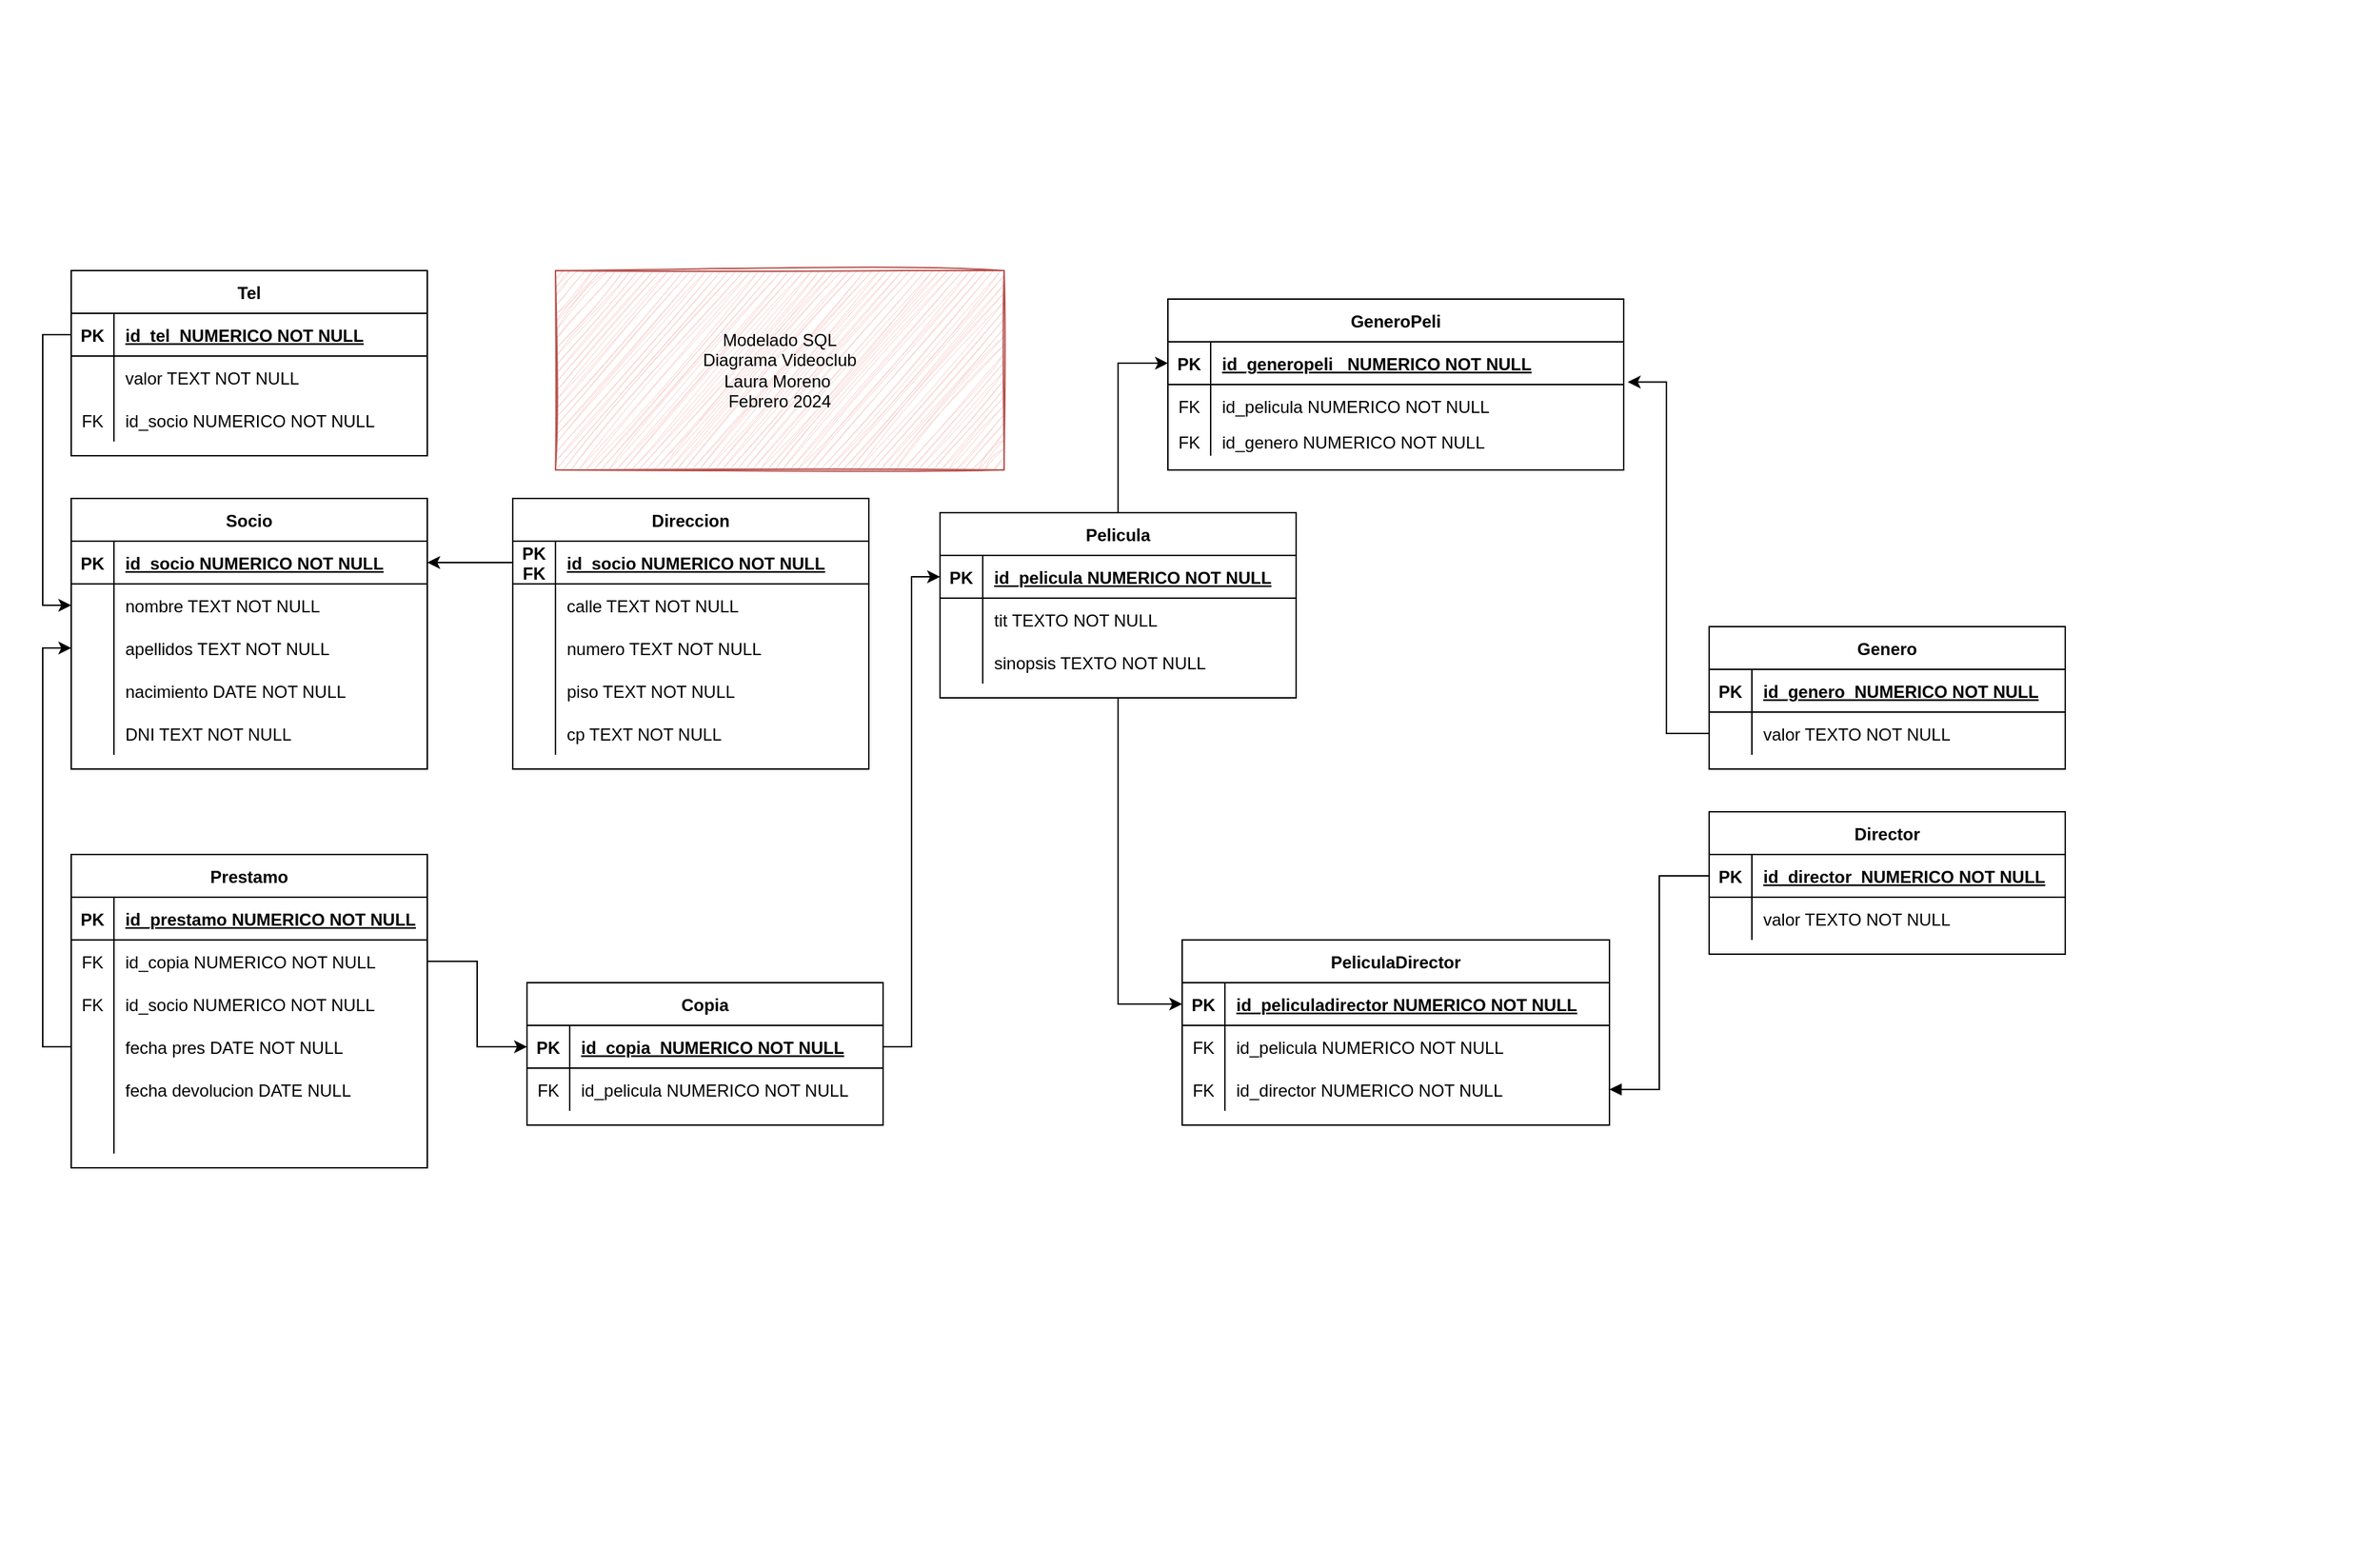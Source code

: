 <mxfile version="23.1.6" type="google">
  <diagram id="R2lEEEUBdFMjLlhIrx00" name="Page-1">
    <mxGraphModel grid="1" page="1" gridSize="10" guides="1" tooltips="1" connect="1" arrows="1" fold="1" pageScale="1" pageWidth="850" pageHeight="1100" math="0" shadow="0" extFonts="Permanent Marker^https://fonts.googleapis.com/css?family=Permanent+Marker">
      <root>
        <mxCell id="0" />
        <mxCell id="1" parent="0" />
        <mxCell id="2j0hCC9yOJHJnO_B5J4P-44" value="" style="group" connectable="0" vertex="1" parent="1">
          <mxGeometry x="-230" y="-610" width="1670" height="1100" as="geometry" />
        </mxCell>
        <mxCell id="C-vyLk0tnHw3VtMMgP7b-23" value="Socio" style="shape=table;startSize=30;container=1;collapsible=1;childLayout=tableLayout;fixedRows=1;rowLines=0;fontStyle=1;align=center;resizeLast=1;" vertex="1" parent="2j0hCC9yOJHJnO_B5J4P-44">
          <mxGeometry x="50" y="350" width="250" height="190" as="geometry" />
        </mxCell>
        <mxCell id="C-vyLk0tnHw3VtMMgP7b-24" value="" style="shape=partialRectangle;collapsible=0;dropTarget=0;pointerEvents=0;fillColor=none;points=[[0,0.5],[1,0.5]];portConstraint=eastwest;top=0;left=0;right=0;bottom=1;" vertex="1" parent="C-vyLk0tnHw3VtMMgP7b-23">
          <mxGeometry y="30" width="250" height="30" as="geometry" />
        </mxCell>
        <mxCell id="C-vyLk0tnHw3VtMMgP7b-25" value="PK" style="shape=partialRectangle;overflow=hidden;connectable=0;fillColor=none;top=0;left=0;bottom=0;right=0;fontStyle=1;" vertex="1" parent="C-vyLk0tnHw3VtMMgP7b-24">
          <mxGeometry width="30" height="30" as="geometry">
            <mxRectangle width="30" height="30" as="alternateBounds" />
          </mxGeometry>
        </mxCell>
        <mxCell id="C-vyLk0tnHw3VtMMgP7b-26" value="id_socio NUMERICO NOT NULL" style="shape=partialRectangle;overflow=hidden;connectable=0;fillColor=none;top=0;left=0;bottom=0;right=0;align=left;spacingLeft=6;fontStyle=5;" vertex="1" parent="C-vyLk0tnHw3VtMMgP7b-24">
          <mxGeometry x="30" width="220" height="30" as="geometry">
            <mxRectangle width="220" height="30" as="alternateBounds" />
          </mxGeometry>
        </mxCell>
        <mxCell id="C-vyLk0tnHw3VtMMgP7b-27" value="" style="shape=partialRectangle;collapsible=0;dropTarget=0;pointerEvents=0;fillColor=none;points=[[0,0.5],[1,0.5]];portConstraint=eastwest;top=0;left=0;right=0;bottom=0;" vertex="1" parent="C-vyLk0tnHw3VtMMgP7b-23">
          <mxGeometry y="60" width="250" height="30" as="geometry" />
        </mxCell>
        <mxCell id="C-vyLk0tnHw3VtMMgP7b-28" value="" style="shape=partialRectangle;overflow=hidden;connectable=0;fillColor=none;top=0;left=0;bottom=0;right=0;" vertex="1" parent="C-vyLk0tnHw3VtMMgP7b-27">
          <mxGeometry width="30" height="30" as="geometry">
            <mxRectangle width="30" height="30" as="alternateBounds" />
          </mxGeometry>
        </mxCell>
        <mxCell id="C-vyLk0tnHw3VtMMgP7b-29" value="nombre TEXT NOT NULL" style="shape=partialRectangle;overflow=hidden;connectable=0;fillColor=none;top=0;left=0;bottom=0;right=0;align=left;spacingLeft=6;" vertex="1" parent="C-vyLk0tnHw3VtMMgP7b-27">
          <mxGeometry x="30" width="220" height="30" as="geometry">
            <mxRectangle width="220" height="30" as="alternateBounds" />
          </mxGeometry>
        </mxCell>
        <mxCell id="dw63JW8FOsopsPQ0-Sa8-1" value="" style="shape=partialRectangle;collapsible=0;dropTarget=0;pointerEvents=0;fillColor=none;points=[[0,0.5],[1,0.5]];portConstraint=eastwest;top=0;left=0;right=0;bottom=0;" vertex="1" parent="C-vyLk0tnHw3VtMMgP7b-23">
          <mxGeometry y="90" width="250" height="30" as="geometry" />
        </mxCell>
        <mxCell id="dw63JW8FOsopsPQ0-Sa8-2" value="" style="shape=partialRectangle;overflow=hidden;connectable=0;fillColor=none;top=0;left=0;bottom=0;right=0;" vertex="1" parent="dw63JW8FOsopsPQ0-Sa8-1">
          <mxGeometry width="30" height="30" as="geometry">
            <mxRectangle width="30" height="30" as="alternateBounds" />
          </mxGeometry>
        </mxCell>
        <mxCell id="dw63JW8FOsopsPQ0-Sa8-3" value="apellidos TEXT NOT NULL" style="shape=partialRectangle;overflow=hidden;connectable=0;fillColor=none;top=0;left=0;bottom=0;right=0;align=left;spacingLeft=6;" vertex="1" parent="dw63JW8FOsopsPQ0-Sa8-1">
          <mxGeometry x="30" width="220" height="30" as="geometry">
            <mxRectangle width="220" height="30" as="alternateBounds" />
          </mxGeometry>
        </mxCell>
        <mxCell id="dw63JW8FOsopsPQ0-Sa8-4" value="" style="shape=partialRectangle;collapsible=0;dropTarget=0;pointerEvents=0;fillColor=none;points=[[0,0.5],[1,0.5]];portConstraint=eastwest;top=0;left=0;right=0;bottom=0;" vertex="1" parent="C-vyLk0tnHw3VtMMgP7b-23">
          <mxGeometry y="120" width="250" height="30" as="geometry" />
        </mxCell>
        <mxCell id="dw63JW8FOsopsPQ0-Sa8-5" value="" style="shape=partialRectangle;overflow=hidden;connectable=0;fillColor=none;top=0;left=0;bottom=0;right=0;" vertex="1" parent="dw63JW8FOsopsPQ0-Sa8-4">
          <mxGeometry width="30" height="30" as="geometry">
            <mxRectangle width="30" height="30" as="alternateBounds" />
          </mxGeometry>
        </mxCell>
        <mxCell id="dw63JW8FOsopsPQ0-Sa8-6" value="nacimiento DATE NOT NULL" style="shape=partialRectangle;overflow=hidden;connectable=0;fillColor=none;top=0;left=0;bottom=0;right=0;align=left;spacingLeft=6;" vertex="1" parent="dw63JW8FOsopsPQ0-Sa8-4">
          <mxGeometry x="30" width="220" height="30" as="geometry">
            <mxRectangle width="220" height="30" as="alternateBounds" />
          </mxGeometry>
        </mxCell>
        <mxCell id="1rXclg-e3LxjaRFIanP1-40" value="" style="shape=partialRectangle;collapsible=0;dropTarget=0;pointerEvents=0;fillColor=none;points=[[0,0.5],[1,0.5]];portConstraint=eastwest;top=0;left=0;right=0;bottom=0;" vertex="1" parent="C-vyLk0tnHw3VtMMgP7b-23">
          <mxGeometry y="150" width="250" height="30" as="geometry" />
        </mxCell>
        <mxCell id="1rXclg-e3LxjaRFIanP1-41" value="" style="shape=partialRectangle;overflow=hidden;connectable=0;fillColor=none;top=0;left=0;bottom=0;right=0;" vertex="1" parent="1rXclg-e3LxjaRFIanP1-40">
          <mxGeometry width="30" height="30" as="geometry">
            <mxRectangle width="30" height="30" as="alternateBounds" />
          </mxGeometry>
        </mxCell>
        <mxCell id="1rXclg-e3LxjaRFIanP1-42" value="DNI TEXT NOT NULL" style="shape=partialRectangle;overflow=hidden;connectable=0;fillColor=none;top=0;left=0;bottom=0;right=0;align=left;spacingLeft=6;" vertex="1" parent="1rXclg-e3LxjaRFIanP1-40">
          <mxGeometry x="30" width="220" height="30" as="geometry">
            <mxRectangle width="220" height="30" as="alternateBounds" />
          </mxGeometry>
        </mxCell>
        <mxCell id="dw63JW8FOsopsPQ0-Sa8-10" value="Direccion" style="shape=table;startSize=30;container=1;collapsible=1;childLayout=tableLayout;fixedRows=1;rowLines=0;fontStyle=1;align=center;resizeLast=1;" vertex="1" parent="2j0hCC9yOJHJnO_B5J4P-44">
          <mxGeometry x="360" y="350" width="250" height="190" as="geometry" />
        </mxCell>
        <mxCell id="dw63JW8FOsopsPQ0-Sa8-11" value="" style="shape=partialRectangle;collapsible=0;dropTarget=0;pointerEvents=0;fillColor=none;points=[[0,0.5],[1,0.5]];portConstraint=eastwest;top=0;left=0;right=0;bottom=1;" vertex="1" parent="dw63JW8FOsopsPQ0-Sa8-10">
          <mxGeometry y="30" width="250" height="30" as="geometry" />
        </mxCell>
        <mxCell id="dw63JW8FOsopsPQ0-Sa8-12" value="PK&#xa;FK" style="shape=partialRectangle;overflow=hidden;connectable=0;fillColor=none;top=0;left=0;bottom=0;right=0;fontStyle=1;" vertex="1" parent="dw63JW8FOsopsPQ0-Sa8-11">
          <mxGeometry width="30" height="30" as="geometry">
            <mxRectangle width="30" height="30" as="alternateBounds" />
          </mxGeometry>
        </mxCell>
        <mxCell id="dw63JW8FOsopsPQ0-Sa8-13" value="id_socio NUMERICO NOT NULL" style="shape=partialRectangle;overflow=hidden;connectable=0;fillColor=none;top=0;left=0;bottom=0;right=0;align=left;spacingLeft=6;fontStyle=5;" vertex="1" parent="dw63JW8FOsopsPQ0-Sa8-11">
          <mxGeometry x="30" width="220" height="30" as="geometry">
            <mxRectangle width="220" height="30" as="alternateBounds" />
          </mxGeometry>
        </mxCell>
        <mxCell id="dw63JW8FOsopsPQ0-Sa8-17" value="" style="shape=partialRectangle;collapsible=0;dropTarget=0;pointerEvents=0;fillColor=none;points=[[0,0.5],[1,0.5]];portConstraint=eastwest;top=0;left=0;right=0;bottom=0;" vertex="1" parent="dw63JW8FOsopsPQ0-Sa8-10">
          <mxGeometry y="60" width="250" height="30" as="geometry" />
        </mxCell>
        <mxCell id="dw63JW8FOsopsPQ0-Sa8-18" value="" style="shape=partialRectangle;overflow=hidden;connectable=0;fillColor=none;top=0;left=0;bottom=0;right=0;" vertex="1" parent="dw63JW8FOsopsPQ0-Sa8-17">
          <mxGeometry width="30" height="30" as="geometry">
            <mxRectangle width="30" height="30" as="alternateBounds" />
          </mxGeometry>
        </mxCell>
        <mxCell id="dw63JW8FOsopsPQ0-Sa8-19" value="calle TEXT NOT NULL" style="shape=partialRectangle;overflow=hidden;connectable=0;fillColor=none;top=0;left=0;bottom=0;right=0;align=left;spacingLeft=6;" vertex="1" parent="dw63JW8FOsopsPQ0-Sa8-17">
          <mxGeometry x="30" width="220" height="30" as="geometry">
            <mxRectangle width="220" height="30" as="alternateBounds" />
          </mxGeometry>
        </mxCell>
        <mxCell id="dw63JW8FOsopsPQ0-Sa8-20" value="" style="shape=partialRectangle;collapsible=0;dropTarget=0;pointerEvents=0;fillColor=none;points=[[0,0.5],[1,0.5]];portConstraint=eastwest;top=0;left=0;right=0;bottom=0;" vertex="1" parent="dw63JW8FOsopsPQ0-Sa8-10">
          <mxGeometry y="90" width="250" height="30" as="geometry" />
        </mxCell>
        <mxCell id="dw63JW8FOsopsPQ0-Sa8-21" value="" style="shape=partialRectangle;overflow=hidden;connectable=0;fillColor=none;top=0;left=0;bottom=0;right=0;" vertex="1" parent="dw63JW8FOsopsPQ0-Sa8-20">
          <mxGeometry width="30" height="30" as="geometry">
            <mxRectangle width="30" height="30" as="alternateBounds" />
          </mxGeometry>
        </mxCell>
        <mxCell id="dw63JW8FOsopsPQ0-Sa8-22" value="numero TEXT NOT NULL" style="shape=partialRectangle;overflow=hidden;connectable=0;fillColor=none;top=0;left=0;bottom=0;right=0;align=left;spacingLeft=6;" vertex="1" parent="dw63JW8FOsopsPQ0-Sa8-20">
          <mxGeometry x="30" width="220" height="30" as="geometry">
            <mxRectangle width="220" height="30" as="alternateBounds" />
          </mxGeometry>
        </mxCell>
        <mxCell id="dw63JW8FOsopsPQ0-Sa8-23" value="" style="shape=partialRectangle;collapsible=0;dropTarget=0;pointerEvents=0;fillColor=none;points=[[0,0.5],[1,0.5]];portConstraint=eastwest;top=0;left=0;right=0;bottom=0;" vertex="1" parent="dw63JW8FOsopsPQ0-Sa8-10">
          <mxGeometry y="120" width="250" height="30" as="geometry" />
        </mxCell>
        <mxCell id="dw63JW8FOsopsPQ0-Sa8-24" value="" style="shape=partialRectangle;overflow=hidden;connectable=0;fillColor=none;top=0;left=0;bottom=0;right=0;" vertex="1" parent="dw63JW8FOsopsPQ0-Sa8-23">
          <mxGeometry width="30" height="30" as="geometry">
            <mxRectangle width="30" height="30" as="alternateBounds" />
          </mxGeometry>
        </mxCell>
        <mxCell id="dw63JW8FOsopsPQ0-Sa8-25" value="piso TEXT NOT NULL" style="shape=partialRectangle;overflow=hidden;connectable=0;fillColor=none;top=0;left=0;bottom=0;right=0;align=left;spacingLeft=6;" vertex="1" parent="dw63JW8FOsopsPQ0-Sa8-23">
          <mxGeometry x="30" width="220" height="30" as="geometry">
            <mxRectangle width="220" height="30" as="alternateBounds" />
          </mxGeometry>
        </mxCell>
        <mxCell id="2j0hCC9yOJHJnO_B5J4P-30" value="" style="shape=partialRectangle;collapsible=0;dropTarget=0;pointerEvents=0;fillColor=none;points=[[0,0.5],[1,0.5]];portConstraint=eastwest;top=0;left=0;right=0;bottom=0;" vertex="1" parent="dw63JW8FOsopsPQ0-Sa8-10">
          <mxGeometry y="150" width="250" height="30" as="geometry" />
        </mxCell>
        <mxCell id="2j0hCC9yOJHJnO_B5J4P-31" value="" style="shape=partialRectangle;overflow=hidden;connectable=0;fillColor=none;top=0;left=0;bottom=0;right=0;" vertex="1" parent="2j0hCC9yOJHJnO_B5J4P-30">
          <mxGeometry width="30" height="30" as="geometry">
            <mxRectangle width="30" height="30" as="alternateBounds" />
          </mxGeometry>
        </mxCell>
        <mxCell id="2j0hCC9yOJHJnO_B5J4P-32" value="cp TEXT NOT NULL" style="shape=partialRectangle;overflow=hidden;connectable=0;fillColor=none;top=0;left=0;bottom=0;right=0;align=left;spacingLeft=6;" vertex="1" parent="2j0hCC9yOJHJnO_B5J4P-30">
          <mxGeometry x="30" width="220" height="30" as="geometry">
            <mxRectangle width="220" height="30" as="alternateBounds" />
          </mxGeometry>
        </mxCell>
        <mxCell id="LuL7gSSRISuyrzBgZAJQ-12" style="edgeStyle=orthogonalEdgeStyle;rounded=0;orthogonalLoop=1;jettySize=auto;html=1;exitX=0.5;exitY=0;exitDx=0;exitDy=0;entryX=0;entryY=0.5;entryDx=0;entryDy=0;" edge="1" parent="2j0hCC9yOJHJnO_B5J4P-44" source="dw63JW8FOsopsPQ0-Sa8-26" target="2j0hCC9yOJHJnO_B5J4P-2">
          <mxGeometry relative="1" as="geometry" />
        </mxCell>
        <mxCell id="LuL7gSSRISuyrzBgZAJQ-14" value="" style="edgeStyle=orthogonalEdgeStyle;rounded=0;orthogonalLoop=1;jettySize=auto;html=1;" edge="1" parent="2j0hCC9yOJHJnO_B5J4P-44" source="dw63JW8FOsopsPQ0-Sa8-26" target="2j0hCC9yOJHJnO_B5J4P-17">
          <mxGeometry relative="1" as="geometry" />
        </mxCell>
        <mxCell id="dw63JW8FOsopsPQ0-Sa8-26" value="Pelicula" style="shape=table;startSize=30;container=1;collapsible=1;childLayout=tableLayout;fixedRows=1;rowLines=0;fontStyle=1;align=center;resizeLast=1;" vertex="1" parent="2j0hCC9yOJHJnO_B5J4P-44">
          <mxGeometry x="660" y="360" width="250" height="130" as="geometry" />
        </mxCell>
        <mxCell id="dw63JW8FOsopsPQ0-Sa8-27" value="" style="shape=partialRectangle;collapsible=0;dropTarget=0;pointerEvents=0;fillColor=none;points=[[0,0.5],[1,0.5]];portConstraint=eastwest;top=0;left=0;right=0;bottom=1;" vertex="1" parent="dw63JW8FOsopsPQ0-Sa8-26">
          <mxGeometry y="30" width="250" height="30" as="geometry" />
        </mxCell>
        <mxCell id="dw63JW8FOsopsPQ0-Sa8-28" value="PK" style="shape=partialRectangle;overflow=hidden;connectable=0;fillColor=none;top=0;left=0;bottom=0;right=0;fontStyle=1;" vertex="1" parent="dw63JW8FOsopsPQ0-Sa8-27">
          <mxGeometry width="30" height="30" as="geometry">
            <mxRectangle width="30" height="30" as="alternateBounds" />
          </mxGeometry>
        </mxCell>
        <mxCell id="dw63JW8FOsopsPQ0-Sa8-29" value="id_pelicula NUMERICO NOT NULL" style="shape=partialRectangle;overflow=hidden;connectable=0;fillColor=none;top=0;left=0;bottom=0;right=0;align=left;spacingLeft=6;fontStyle=5;" vertex="1" parent="dw63JW8FOsopsPQ0-Sa8-27">
          <mxGeometry x="30" width="220" height="30" as="geometry">
            <mxRectangle width="220" height="30" as="alternateBounds" />
          </mxGeometry>
        </mxCell>
        <mxCell id="dw63JW8FOsopsPQ0-Sa8-30" value="" style="shape=partialRectangle;collapsible=0;dropTarget=0;pointerEvents=0;fillColor=none;points=[[0,0.5],[1,0.5]];portConstraint=eastwest;top=0;left=0;right=0;bottom=0;" vertex="1" parent="dw63JW8FOsopsPQ0-Sa8-26">
          <mxGeometry y="60" width="250" height="30" as="geometry" />
        </mxCell>
        <mxCell id="dw63JW8FOsopsPQ0-Sa8-31" value="" style="shape=partialRectangle;overflow=hidden;connectable=0;fillColor=none;top=0;left=0;bottom=0;right=0;" vertex="1" parent="dw63JW8FOsopsPQ0-Sa8-30">
          <mxGeometry width="30" height="30" as="geometry">
            <mxRectangle width="30" height="30" as="alternateBounds" />
          </mxGeometry>
        </mxCell>
        <mxCell id="dw63JW8FOsopsPQ0-Sa8-32" value="tit TEXTO NOT NULL" style="shape=partialRectangle;overflow=hidden;connectable=0;fillColor=none;top=0;left=0;bottom=0;right=0;align=left;spacingLeft=6;" vertex="1" parent="dw63JW8FOsopsPQ0-Sa8-30">
          <mxGeometry x="30" width="220" height="30" as="geometry">
            <mxRectangle width="220" height="30" as="alternateBounds" />
          </mxGeometry>
        </mxCell>
        <mxCell id="dw63JW8FOsopsPQ0-Sa8-39" value="" style="shape=partialRectangle;collapsible=0;dropTarget=0;pointerEvents=0;fillColor=none;points=[[0,0.5],[1,0.5]];portConstraint=eastwest;top=0;left=0;right=0;bottom=0;" vertex="1" parent="dw63JW8FOsopsPQ0-Sa8-26">
          <mxGeometry y="90" width="250" height="30" as="geometry" />
        </mxCell>
        <mxCell id="dw63JW8FOsopsPQ0-Sa8-40" value="" style="shape=partialRectangle;overflow=hidden;connectable=0;fillColor=none;top=0;left=0;bottom=0;right=0;" vertex="1" parent="dw63JW8FOsopsPQ0-Sa8-39">
          <mxGeometry width="30" height="30" as="geometry">
            <mxRectangle width="30" height="30" as="alternateBounds" />
          </mxGeometry>
        </mxCell>
        <mxCell id="dw63JW8FOsopsPQ0-Sa8-41" value="sinopsis TEXTO NOT NULL" style="shape=partialRectangle;overflow=hidden;connectable=0;fillColor=none;top=0;left=0;bottom=0;right=0;align=left;spacingLeft=6;" vertex="1" parent="dw63JW8FOsopsPQ0-Sa8-39">
          <mxGeometry x="30" width="220" height="30" as="geometry">
            <mxRectangle width="220" height="30" as="alternateBounds" />
          </mxGeometry>
        </mxCell>
        <mxCell id="dw63JW8FOsopsPQ0-Sa8-42" value="Copia" style="shape=table;startSize=30;container=1;collapsible=1;childLayout=tableLayout;fixedRows=1;rowLines=0;fontStyle=1;align=center;resizeLast=1;" vertex="1" parent="2j0hCC9yOJHJnO_B5J4P-44">
          <mxGeometry x="370" y="690" width="250" height="100" as="geometry" />
        </mxCell>
        <mxCell id="dw63JW8FOsopsPQ0-Sa8-43" value="" style="shape=partialRectangle;collapsible=0;dropTarget=0;pointerEvents=0;fillColor=none;points=[[0,0.5],[1,0.5]];portConstraint=eastwest;top=0;left=0;right=0;bottom=1;" vertex="1" parent="dw63JW8FOsopsPQ0-Sa8-42">
          <mxGeometry y="30" width="250" height="30" as="geometry" />
        </mxCell>
        <mxCell id="dw63JW8FOsopsPQ0-Sa8-44" value="PK" style="shape=partialRectangle;overflow=hidden;connectable=0;fillColor=none;top=0;left=0;bottom=0;right=0;fontStyle=1;" vertex="1" parent="dw63JW8FOsopsPQ0-Sa8-43">
          <mxGeometry width="30" height="30" as="geometry">
            <mxRectangle width="30" height="30" as="alternateBounds" />
          </mxGeometry>
        </mxCell>
        <mxCell id="dw63JW8FOsopsPQ0-Sa8-45" value="id_copia  NUMERICO NOT NULL" style="shape=partialRectangle;overflow=hidden;connectable=0;fillColor=none;top=0;left=0;bottom=0;right=0;align=left;spacingLeft=6;fontStyle=5;" vertex="1" parent="dw63JW8FOsopsPQ0-Sa8-43">
          <mxGeometry x="30" width="220" height="30" as="geometry">
            <mxRectangle width="220" height="30" as="alternateBounds" />
          </mxGeometry>
        </mxCell>
        <mxCell id="dw63JW8FOsopsPQ0-Sa8-46" value="" style="shape=partialRectangle;collapsible=0;dropTarget=0;pointerEvents=0;fillColor=none;points=[[0,0.5],[1,0.5]];portConstraint=eastwest;top=0;left=0;right=0;bottom=0;" vertex="1" parent="dw63JW8FOsopsPQ0-Sa8-42">
          <mxGeometry y="60" width="250" height="30" as="geometry" />
        </mxCell>
        <mxCell id="dw63JW8FOsopsPQ0-Sa8-47" value="FK" style="shape=partialRectangle;overflow=hidden;connectable=0;fillColor=none;top=0;left=0;bottom=0;right=0;" vertex="1" parent="dw63JW8FOsopsPQ0-Sa8-46">
          <mxGeometry width="30" height="30" as="geometry">
            <mxRectangle width="30" height="30" as="alternateBounds" />
          </mxGeometry>
        </mxCell>
        <mxCell id="dw63JW8FOsopsPQ0-Sa8-48" value="id_pelicula NUMERICO NOT NULL " style="shape=partialRectangle;overflow=hidden;connectable=0;fillColor=none;top=0;left=0;bottom=0;right=0;align=left;spacingLeft=6;" vertex="1" parent="dw63JW8FOsopsPQ0-Sa8-46">
          <mxGeometry x="30" width="220" height="30" as="geometry">
            <mxRectangle width="220" height="30" as="alternateBounds" />
          </mxGeometry>
        </mxCell>
        <mxCell id="dw63JW8FOsopsPQ0-Sa8-58" value="Prestamo" style="shape=table;startSize=30;container=1;collapsible=1;childLayout=tableLayout;fixedRows=1;rowLines=0;fontStyle=1;align=center;resizeLast=1;" vertex="1" parent="2j0hCC9yOJHJnO_B5J4P-44">
          <mxGeometry x="50" y="600" width="250" height="220" as="geometry" />
        </mxCell>
        <mxCell id="dw63JW8FOsopsPQ0-Sa8-59" value="" style="shape=partialRectangle;collapsible=0;dropTarget=0;pointerEvents=0;fillColor=none;points=[[0,0.5],[1,0.5]];portConstraint=eastwest;top=0;left=0;right=0;bottom=1;" vertex="1" parent="dw63JW8FOsopsPQ0-Sa8-58">
          <mxGeometry y="30" width="250" height="30" as="geometry" />
        </mxCell>
        <mxCell id="dw63JW8FOsopsPQ0-Sa8-60" value="PK" style="shape=partialRectangle;overflow=hidden;connectable=0;fillColor=none;top=0;left=0;bottom=0;right=0;fontStyle=1;" vertex="1" parent="dw63JW8FOsopsPQ0-Sa8-59">
          <mxGeometry width="30" height="30" as="geometry">
            <mxRectangle width="30" height="30" as="alternateBounds" />
          </mxGeometry>
        </mxCell>
        <mxCell id="dw63JW8FOsopsPQ0-Sa8-61" value="id_prestamo NUMERICO NOT NULL" style="shape=partialRectangle;overflow=hidden;connectable=0;fillColor=none;top=0;left=0;bottom=0;right=0;align=left;spacingLeft=6;fontStyle=5;" vertex="1" parent="dw63JW8FOsopsPQ0-Sa8-59">
          <mxGeometry x="30" width="220" height="30" as="geometry">
            <mxRectangle width="220" height="30" as="alternateBounds" />
          </mxGeometry>
        </mxCell>
        <mxCell id="dw63JW8FOsopsPQ0-Sa8-62" value="" style="shape=partialRectangle;collapsible=0;dropTarget=0;pointerEvents=0;fillColor=none;points=[[0,0.5],[1,0.5]];portConstraint=eastwest;top=0;left=0;right=0;bottom=0;" vertex="1" parent="dw63JW8FOsopsPQ0-Sa8-58">
          <mxGeometry y="60" width="250" height="30" as="geometry" />
        </mxCell>
        <mxCell id="dw63JW8FOsopsPQ0-Sa8-63" value="FK" style="shape=partialRectangle;overflow=hidden;connectable=0;fillColor=none;top=0;left=0;bottom=0;right=0;" vertex="1" parent="dw63JW8FOsopsPQ0-Sa8-62">
          <mxGeometry width="30" height="30" as="geometry">
            <mxRectangle width="30" height="30" as="alternateBounds" />
          </mxGeometry>
        </mxCell>
        <mxCell id="dw63JW8FOsopsPQ0-Sa8-64" value="id_copia NUMERICO NOT NULL" style="shape=partialRectangle;overflow=hidden;connectable=0;fillColor=none;top=0;left=0;bottom=0;right=0;align=left;spacingLeft=6;" vertex="1" parent="dw63JW8FOsopsPQ0-Sa8-62">
          <mxGeometry x="30" width="220" height="30" as="geometry">
            <mxRectangle width="220" height="30" as="alternateBounds" />
          </mxGeometry>
        </mxCell>
        <mxCell id="dw63JW8FOsopsPQ0-Sa8-78" value="" style="shape=partialRectangle;collapsible=0;dropTarget=0;pointerEvents=0;fillColor=none;points=[[0,0.5],[1,0.5]];portConstraint=eastwest;top=0;left=0;right=0;bottom=0;" vertex="1" parent="dw63JW8FOsopsPQ0-Sa8-58">
          <mxGeometry y="90" width="250" height="30" as="geometry" />
        </mxCell>
        <mxCell id="dw63JW8FOsopsPQ0-Sa8-79" value="FK" style="shape=partialRectangle;overflow=hidden;connectable=0;fillColor=none;top=0;left=0;bottom=0;right=0;" vertex="1" parent="dw63JW8FOsopsPQ0-Sa8-78">
          <mxGeometry width="30" height="30" as="geometry">
            <mxRectangle width="30" height="30" as="alternateBounds" />
          </mxGeometry>
        </mxCell>
        <mxCell id="dw63JW8FOsopsPQ0-Sa8-80" value="id_socio NUMERICO NOT NULL" style="shape=partialRectangle;overflow=hidden;connectable=0;fillColor=none;top=0;left=0;bottom=0;right=0;align=left;spacingLeft=6;" vertex="1" parent="dw63JW8FOsopsPQ0-Sa8-78">
          <mxGeometry x="30" width="220" height="30" as="geometry">
            <mxRectangle width="220" height="30" as="alternateBounds" />
          </mxGeometry>
        </mxCell>
        <mxCell id="dw63JW8FOsopsPQ0-Sa8-65" value="" style="shape=partialRectangle;collapsible=0;dropTarget=0;pointerEvents=0;fillColor=none;points=[[0,0.5],[1,0.5]];portConstraint=eastwest;top=0;left=0;right=0;bottom=0;" vertex="1" parent="dw63JW8FOsopsPQ0-Sa8-58">
          <mxGeometry y="120" width="250" height="30" as="geometry" />
        </mxCell>
        <mxCell id="dw63JW8FOsopsPQ0-Sa8-66" value="" style="shape=partialRectangle;overflow=hidden;connectable=0;fillColor=none;top=0;left=0;bottom=0;right=0;" vertex="1" parent="dw63JW8FOsopsPQ0-Sa8-65">
          <mxGeometry width="30" height="30" as="geometry">
            <mxRectangle width="30" height="30" as="alternateBounds" />
          </mxGeometry>
        </mxCell>
        <mxCell id="dw63JW8FOsopsPQ0-Sa8-67" value="fecha pres DATE NOT NULL" style="shape=partialRectangle;overflow=hidden;connectable=0;fillColor=none;top=0;left=0;bottom=0;right=0;align=left;spacingLeft=6;" vertex="1" parent="dw63JW8FOsopsPQ0-Sa8-65">
          <mxGeometry x="30" width="220" height="30" as="geometry">
            <mxRectangle width="220" height="30" as="alternateBounds" />
          </mxGeometry>
        </mxCell>
        <mxCell id="dw63JW8FOsopsPQ0-Sa8-68" value="" style="shape=partialRectangle;collapsible=0;dropTarget=0;pointerEvents=0;fillColor=none;points=[[0,0.5],[1,0.5]];portConstraint=eastwest;top=0;left=0;right=0;bottom=0;" vertex="1" parent="dw63JW8FOsopsPQ0-Sa8-58">
          <mxGeometry y="150" width="250" height="30" as="geometry" />
        </mxCell>
        <mxCell id="dw63JW8FOsopsPQ0-Sa8-69" value="" style="shape=partialRectangle;overflow=hidden;connectable=0;fillColor=none;top=0;left=0;bottom=0;right=0;" vertex="1" parent="dw63JW8FOsopsPQ0-Sa8-68">
          <mxGeometry width="30" height="30" as="geometry">
            <mxRectangle width="30" height="30" as="alternateBounds" />
          </mxGeometry>
        </mxCell>
        <mxCell id="dw63JW8FOsopsPQ0-Sa8-70" value="fecha devolucion DATE NULL" style="shape=partialRectangle;overflow=hidden;connectable=0;fillColor=none;top=0;left=0;bottom=0;right=0;align=left;spacingLeft=6;" vertex="1" parent="dw63JW8FOsopsPQ0-Sa8-68">
          <mxGeometry x="30" width="220" height="30" as="geometry">
            <mxRectangle width="220" height="30" as="alternateBounds" />
          </mxGeometry>
        </mxCell>
        <mxCell id="dw63JW8FOsopsPQ0-Sa8-71" value="" style="shape=partialRectangle;collapsible=0;dropTarget=0;pointerEvents=0;fillColor=none;points=[[0,0.5],[1,0.5]];portConstraint=eastwest;top=0;left=0;right=0;bottom=0;" vertex="1" parent="dw63JW8FOsopsPQ0-Sa8-58">
          <mxGeometry y="180" width="250" height="30" as="geometry" />
        </mxCell>
        <mxCell id="dw63JW8FOsopsPQ0-Sa8-72" value="" style="shape=partialRectangle;overflow=hidden;connectable=0;fillColor=none;top=0;left=0;bottom=0;right=0;" vertex="1" parent="dw63JW8FOsopsPQ0-Sa8-71">
          <mxGeometry width="30" height="30" as="geometry">
            <mxRectangle width="30" height="30" as="alternateBounds" />
          </mxGeometry>
        </mxCell>
        <mxCell id="dw63JW8FOsopsPQ0-Sa8-73" value="" style="shape=partialRectangle;overflow=hidden;connectable=0;fillColor=none;top=0;left=0;bottom=0;right=0;align=left;spacingLeft=6;" vertex="1" parent="dw63JW8FOsopsPQ0-Sa8-71">
          <mxGeometry x="30" width="220" height="30" as="geometry">
            <mxRectangle width="220" height="30" as="alternateBounds" />
          </mxGeometry>
        </mxCell>
        <mxCell id="dw63JW8FOsopsPQ0-Sa8-84" value="Tel" style="shape=table;startSize=30;container=1;collapsible=1;childLayout=tableLayout;fixedRows=1;rowLines=0;fontStyle=1;align=center;resizeLast=1;" vertex="1" parent="2j0hCC9yOJHJnO_B5J4P-44">
          <mxGeometry x="50" y="190" width="250" height="130" as="geometry" />
        </mxCell>
        <mxCell id="dw63JW8FOsopsPQ0-Sa8-85" value="" style="shape=partialRectangle;collapsible=0;dropTarget=0;pointerEvents=0;fillColor=none;points=[[0,0.5],[1,0.5]];portConstraint=eastwest;top=0;left=0;right=0;bottom=1;" vertex="1" parent="dw63JW8FOsopsPQ0-Sa8-84">
          <mxGeometry y="30" width="250" height="30" as="geometry" />
        </mxCell>
        <mxCell id="dw63JW8FOsopsPQ0-Sa8-86" value="PK" style="shape=partialRectangle;overflow=hidden;connectable=0;fillColor=none;top=0;left=0;bottom=0;right=0;fontStyle=1;" vertex="1" parent="dw63JW8FOsopsPQ0-Sa8-85">
          <mxGeometry width="30" height="30" as="geometry">
            <mxRectangle width="30" height="30" as="alternateBounds" />
          </mxGeometry>
        </mxCell>
        <mxCell id="dw63JW8FOsopsPQ0-Sa8-87" value="id_tel  NUMERICO NOT NULL" style="shape=partialRectangle;overflow=hidden;connectable=0;fillColor=none;top=0;left=0;bottom=0;right=0;align=left;spacingLeft=6;fontStyle=5;" vertex="1" parent="dw63JW8FOsopsPQ0-Sa8-85">
          <mxGeometry x="30" width="220" height="30" as="geometry">
            <mxRectangle width="220" height="30" as="alternateBounds" />
          </mxGeometry>
        </mxCell>
        <mxCell id="dw63JW8FOsopsPQ0-Sa8-88" value="" style="shape=partialRectangle;collapsible=0;dropTarget=0;pointerEvents=0;fillColor=none;points=[[0,0.5],[1,0.5]];portConstraint=eastwest;top=0;left=0;right=0;bottom=0;" vertex="1" parent="dw63JW8FOsopsPQ0-Sa8-84">
          <mxGeometry y="60" width="250" height="30" as="geometry" />
        </mxCell>
        <mxCell id="dw63JW8FOsopsPQ0-Sa8-89" value="" style="shape=partialRectangle;overflow=hidden;connectable=0;fillColor=none;top=0;left=0;bottom=0;right=0;" vertex="1" parent="dw63JW8FOsopsPQ0-Sa8-88">
          <mxGeometry width="30" height="30" as="geometry">
            <mxRectangle width="30" height="30" as="alternateBounds" />
          </mxGeometry>
        </mxCell>
        <mxCell id="dw63JW8FOsopsPQ0-Sa8-90" value="valor TEXT NOT NULL" style="shape=partialRectangle;overflow=hidden;connectable=0;fillColor=none;top=0;left=0;bottom=0;right=0;align=left;spacingLeft=6;" vertex="1" parent="dw63JW8FOsopsPQ0-Sa8-88">
          <mxGeometry x="30" width="220" height="30" as="geometry">
            <mxRectangle width="220" height="30" as="alternateBounds" />
          </mxGeometry>
        </mxCell>
        <mxCell id="dw63JW8FOsopsPQ0-Sa8-91" value="" style="shape=partialRectangle;collapsible=0;dropTarget=0;pointerEvents=0;fillColor=none;points=[[0,0.5],[1,0.5]];portConstraint=eastwest;top=0;left=0;right=0;bottom=0;" vertex="1" parent="dw63JW8FOsopsPQ0-Sa8-84">
          <mxGeometry y="90" width="250" height="30" as="geometry" />
        </mxCell>
        <mxCell id="dw63JW8FOsopsPQ0-Sa8-92" value="FK" style="shape=partialRectangle;overflow=hidden;connectable=0;fillColor=none;top=0;left=0;bottom=0;right=0;" vertex="1" parent="dw63JW8FOsopsPQ0-Sa8-91">
          <mxGeometry width="30" height="30" as="geometry">
            <mxRectangle width="30" height="30" as="alternateBounds" />
          </mxGeometry>
        </mxCell>
        <mxCell id="dw63JW8FOsopsPQ0-Sa8-93" value="id_socio NUMERICO NOT NULL" style="shape=partialRectangle;overflow=hidden;connectable=0;fillColor=none;top=0;left=0;bottom=0;right=0;align=left;spacingLeft=6;" vertex="1" parent="dw63JW8FOsopsPQ0-Sa8-91">
          <mxGeometry x="30" width="220" height="30" as="geometry">
            <mxRectangle width="220" height="30" as="alternateBounds" />
          </mxGeometry>
        </mxCell>
        <mxCell id="04kUaJJ0lqlJ2f8FoDZl-13" value="Genero" style="shape=table;startSize=30;container=1;collapsible=1;childLayout=tableLayout;fixedRows=1;rowLines=0;fontStyle=1;align=center;resizeLast=1;" vertex="1" parent="2j0hCC9yOJHJnO_B5J4P-44">
          <mxGeometry x="1200" y="440" width="250" height="100" as="geometry" />
        </mxCell>
        <mxCell id="04kUaJJ0lqlJ2f8FoDZl-14" value="" style="shape=partialRectangle;collapsible=0;dropTarget=0;pointerEvents=0;fillColor=none;points=[[0,0.5],[1,0.5]];portConstraint=eastwest;top=0;left=0;right=0;bottom=1;" vertex="1" parent="04kUaJJ0lqlJ2f8FoDZl-13">
          <mxGeometry y="30" width="250" height="30" as="geometry" />
        </mxCell>
        <mxCell id="04kUaJJ0lqlJ2f8FoDZl-15" value="PK" style="shape=partialRectangle;overflow=hidden;connectable=0;fillColor=none;top=0;left=0;bottom=0;right=0;fontStyle=1;" vertex="1" parent="04kUaJJ0lqlJ2f8FoDZl-14">
          <mxGeometry width="30" height="30" as="geometry">
            <mxRectangle width="30" height="30" as="alternateBounds" />
          </mxGeometry>
        </mxCell>
        <mxCell id="04kUaJJ0lqlJ2f8FoDZl-16" value="id_genero  NUMERICO NOT NULL" style="shape=partialRectangle;overflow=hidden;connectable=0;fillColor=none;top=0;left=0;bottom=0;right=0;align=left;spacingLeft=6;fontStyle=5;" vertex="1" parent="04kUaJJ0lqlJ2f8FoDZl-14">
          <mxGeometry x="30" width="220" height="30" as="geometry">
            <mxRectangle width="220" height="30" as="alternateBounds" />
          </mxGeometry>
        </mxCell>
        <mxCell id="04kUaJJ0lqlJ2f8FoDZl-17" value="" style="shape=partialRectangle;collapsible=0;dropTarget=0;pointerEvents=0;fillColor=none;points=[[0,0.5],[1,0.5]];portConstraint=eastwest;top=0;left=0;right=0;bottom=0;" vertex="1" parent="04kUaJJ0lqlJ2f8FoDZl-13">
          <mxGeometry y="60" width="250" height="30" as="geometry" />
        </mxCell>
        <mxCell id="04kUaJJ0lqlJ2f8FoDZl-18" value="" style="shape=partialRectangle;overflow=hidden;connectable=0;fillColor=none;top=0;left=0;bottom=0;right=0;" vertex="1" parent="04kUaJJ0lqlJ2f8FoDZl-17">
          <mxGeometry width="30" height="30" as="geometry">
            <mxRectangle width="30" height="30" as="alternateBounds" />
          </mxGeometry>
        </mxCell>
        <mxCell id="04kUaJJ0lqlJ2f8FoDZl-19" value="valor TEXTO NOT NULL" style="shape=partialRectangle;overflow=hidden;connectable=0;fillColor=none;top=0;left=0;bottom=0;right=0;align=left;spacingLeft=6;" vertex="1" parent="04kUaJJ0lqlJ2f8FoDZl-17">
          <mxGeometry x="30" width="220" height="30" as="geometry">
            <mxRectangle width="220" height="30" as="alternateBounds" />
          </mxGeometry>
        </mxCell>
        <mxCell id="04kUaJJ0lqlJ2f8FoDZl-46" value="Director" style="shape=table;startSize=30;container=1;collapsible=1;childLayout=tableLayout;fixedRows=1;rowLines=0;fontStyle=1;align=center;resizeLast=1;" vertex="1" parent="2j0hCC9yOJHJnO_B5J4P-44">
          <mxGeometry x="1200" y="570" width="250" height="100" as="geometry" />
        </mxCell>
        <mxCell id="04kUaJJ0lqlJ2f8FoDZl-47" value="" style="shape=partialRectangle;collapsible=0;dropTarget=0;pointerEvents=0;fillColor=none;points=[[0,0.5],[1,0.5]];portConstraint=eastwest;top=0;left=0;right=0;bottom=1;" vertex="1" parent="04kUaJJ0lqlJ2f8FoDZl-46">
          <mxGeometry y="30" width="250" height="30" as="geometry" />
        </mxCell>
        <mxCell id="04kUaJJ0lqlJ2f8FoDZl-48" value="PK" style="shape=partialRectangle;overflow=hidden;connectable=0;fillColor=none;top=0;left=0;bottom=0;right=0;fontStyle=1;" vertex="1" parent="04kUaJJ0lqlJ2f8FoDZl-47">
          <mxGeometry width="30" height="30" as="geometry">
            <mxRectangle width="30" height="30" as="alternateBounds" />
          </mxGeometry>
        </mxCell>
        <mxCell id="04kUaJJ0lqlJ2f8FoDZl-49" value="id_director  NUMERICO NOT NULL" style="shape=partialRectangle;overflow=hidden;connectable=0;fillColor=none;top=0;left=0;bottom=0;right=0;align=left;spacingLeft=6;fontStyle=5;" vertex="1" parent="04kUaJJ0lqlJ2f8FoDZl-47">
          <mxGeometry x="30" width="220" height="30" as="geometry">
            <mxRectangle width="220" height="30" as="alternateBounds" />
          </mxGeometry>
        </mxCell>
        <mxCell id="04kUaJJ0lqlJ2f8FoDZl-50" value="" style="shape=partialRectangle;collapsible=0;dropTarget=0;pointerEvents=0;fillColor=none;points=[[0,0.5],[1,0.5]];portConstraint=eastwest;top=0;left=0;right=0;bottom=0;" vertex="1" parent="04kUaJJ0lqlJ2f8FoDZl-46">
          <mxGeometry y="60" width="250" height="30" as="geometry" />
        </mxCell>
        <mxCell id="04kUaJJ0lqlJ2f8FoDZl-51" value="" style="shape=partialRectangle;overflow=hidden;connectable=0;fillColor=none;top=0;left=0;bottom=0;right=0;" vertex="1" parent="04kUaJJ0lqlJ2f8FoDZl-50">
          <mxGeometry width="30" height="30" as="geometry">
            <mxRectangle width="30" height="30" as="alternateBounds" />
          </mxGeometry>
        </mxCell>
        <mxCell id="04kUaJJ0lqlJ2f8FoDZl-52" value="valor TEXTO NOT NULL" style="shape=partialRectangle;overflow=hidden;connectable=0;fillColor=none;top=0;left=0;bottom=0;right=0;align=left;spacingLeft=6;" vertex="1" parent="04kUaJJ0lqlJ2f8FoDZl-50">
          <mxGeometry x="30" width="220" height="30" as="geometry">
            <mxRectangle width="220" height="30" as="alternateBounds" />
          </mxGeometry>
        </mxCell>
        <mxCell id="2j0hCC9yOJHJnO_B5J4P-1" value="GeneroPeli" style="shape=table;startSize=30;container=1;collapsible=1;childLayout=tableLayout;fixedRows=1;rowLines=0;fontStyle=1;align=center;resizeLast=1;" vertex="1" parent="2j0hCC9yOJHJnO_B5J4P-44">
          <mxGeometry x="820" y="210" width="320" height="120" as="geometry" />
        </mxCell>
        <mxCell id="2j0hCC9yOJHJnO_B5J4P-2" value="" style="shape=partialRectangle;collapsible=0;dropTarget=0;pointerEvents=0;fillColor=none;points=[[0,0.5],[1,0.5]];portConstraint=eastwest;top=0;left=0;right=0;bottom=1;" vertex="1" parent="2j0hCC9yOJHJnO_B5J4P-1">
          <mxGeometry y="30" width="320" height="30" as="geometry" />
        </mxCell>
        <mxCell id="2j0hCC9yOJHJnO_B5J4P-3" value="PK" style="shape=partialRectangle;overflow=hidden;connectable=0;fillColor=none;top=0;left=0;bottom=0;right=0;fontStyle=1;" vertex="1" parent="2j0hCC9yOJHJnO_B5J4P-2">
          <mxGeometry width="30" height="30" as="geometry">
            <mxRectangle width="30" height="30" as="alternateBounds" />
          </mxGeometry>
        </mxCell>
        <mxCell id="2j0hCC9yOJHJnO_B5J4P-4" value="id_generopeli   NUMERICO NOT NULL" style="shape=partialRectangle;overflow=hidden;connectable=0;fillColor=none;top=0;left=0;bottom=0;right=0;align=left;spacingLeft=6;fontStyle=5;" vertex="1" parent="2j0hCC9yOJHJnO_B5J4P-2">
          <mxGeometry x="30" width="290" height="30" as="geometry">
            <mxRectangle width="290" height="30" as="alternateBounds" />
          </mxGeometry>
        </mxCell>
        <mxCell id="2j0hCC9yOJHJnO_B5J4P-8" value="" style="shape=partialRectangle;collapsible=0;dropTarget=0;pointerEvents=0;fillColor=none;points=[[0,0.5],[1,0.5]];portConstraint=eastwest;top=0;left=0;right=0;bottom=0;" vertex="1" parent="2j0hCC9yOJHJnO_B5J4P-1">
          <mxGeometry y="60" width="320" height="30" as="geometry" />
        </mxCell>
        <mxCell id="2j0hCC9yOJHJnO_B5J4P-9" value="FK" style="shape=partialRectangle;overflow=hidden;connectable=0;fillColor=none;top=0;left=0;bottom=0;right=0;" vertex="1" parent="2j0hCC9yOJHJnO_B5J4P-8">
          <mxGeometry width="30" height="30" as="geometry">
            <mxRectangle width="30" height="30" as="alternateBounds" />
          </mxGeometry>
        </mxCell>
        <mxCell id="2j0hCC9yOJHJnO_B5J4P-10" value="id_pelicula NUMERICO NOT NULL" style="shape=partialRectangle;overflow=hidden;connectable=0;fillColor=none;top=0;left=0;bottom=0;right=0;align=left;spacingLeft=6;" vertex="1" parent="2j0hCC9yOJHJnO_B5J4P-8">
          <mxGeometry x="30" width="290" height="30" as="geometry">
            <mxRectangle width="290" height="30" as="alternateBounds" />
          </mxGeometry>
        </mxCell>
        <mxCell id="2j0hCC9yOJHJnO_B5J4P-11" value="" style="shape=partialRectangle;collapsible=0;dropTarget=0;pointerEvents=0;fillColor=none;points=[[0,0.5],[1,0.5]];portConstraint=eastwest;top=0;left=0;right=0;bottom=0;" vertex="1" parent="2j0hCC9yOJHJnO_B5J4P-1">
          <mxGeometry y="90" width="320" height="20" as="geometry" />
        </mxCell>
        <mxCell id="2j0hCC9yOJHJnO_B5J4P-12" value="FK" style="shape=partialRectangle;overflow=hidden;connectable=0;fillColor=none;top=0;left=0;bottom=0;right=0;" vertex="1" parent="2j0hCC9yOJHJnO_B5J4P-11">
          <mxGeometry width="30" height="20" as="geometry">
            <mxRectangle width="30" height="20" as="alternateBounds" />
          </mxGeometry>
        </mxCell>
        <mxCell id="2j0hCC9yOJHJnO_B5J4P-13" value="id_genero NUMERICO NOT NULL" style="shape=partialRectangle;overflow=hidden;connectable=0;fillColor=none;top=0;left=0;bottom=0;right=0;align=left;spacingLeft=6;" vertex="1" parent="2j0hCC9yOJHJnO_B5J4P-11">
          <mxGeometry x="30" width="290" height="20" as="geometry">
            <mxRectangle width="290" height="20" as="alternateBounds" />
          </mxGeometry>
        </mxCell>
        <mxCell id="2j0hCC9yOJHJnO_B5J4P-15" style="edgeStyle=orthogonalEdgeStyle;rounded=0;orthogonalLoop=1;jettySize=auto;html=1;exitX=1;exitY=0.5;exitDx=0;exitDy=0;startArrow=block;startFill=1;endArrow=none;endFill=0;entryX=0;entryY=0.5;entryDx=0;entryDy=0;" edge="1" parent="2j0hCC9yOJHJnO_B5J4P-44" source="2j0hCC9yOJHJnO_B5J4P-23" target="04kUaJJ0lqlJ2f8FoDZl-47">
          <mxGeometry relative="1" as="geometry">
            <Array as="points" />
            <mxPoint x="1290" y="690" as="sourcePoint" />
            <mxPoint x="1430" y="705" as="targetPoint" />
          </mxGeometry>
        </mxCell>
        <mxCell id="2j0hCC9yOJHJnO_B5J4P-16" value="PeliculaDirector" style="shape=table;startSize=30;container=1;collapsible=1;childLayout=tableLayout;fixedRows=1;rowLines=0;fontStyle=1;align=center;resizeLast=1;" vertex="1" parent="2j0hCC9yOJHJnO_B5J4P-44">
          <mxGeometry x="830" y="660" width="300" height="130" as="geometry" />
        </mxCell>
        <mxCell id="2j0hCC9yOJHJnO_B5J4P-17" value="" style="shape=partialRectangle;collapsible=0;dropTarget=0;pointerEvents=0;fillColor=none;points=[[0,0.5],[1,0.5]];portConstraint=eastwest;top=0;left=0;right=0;bottom=1;" vertex="1" parent="2j0hCC9yOJHJnO_B5J4P-16">
          <mxGeometry y="30" width="300" height="30" as="geometry" />
        </mxCell>
        <mxCell id="2j0hCC9yOJHJnO_B5J4P-18" value="PK" style="shape=partialRectangle;overflow=hidden;connectable=0;fillColor=none;top=0;left=0;bottom=0;right=0;fontStyle=1;" vertex="1" parent="2j0hCC9yOJHJnO_B5J4P-17">
          <mxGeometry width="30" height="30" as="geometry">
            <mxRectangle width="30" height="30" as="alternateBounds" />
          </mxGeometry>
        </mxCell>
        <mxCell id="2j0hCC9yOJHJnO_B5J4P-19" value="id_peliculadirector NUMERICO NOT NULL" style="shape=partialRectangle;overflow=hidden;connectable=0;fillColor=none;top=0;left=0;bottom=0;right=0;align=left;spacingLeft=6;fontStyle=5;" vertex="1" parent="2j0hCC9yOJHJnO_B5J4P-17">
          <mxGeometry x="30" width="270" height="30" as="geometry">
            <mxRectangle width="270" height="30" as="alternateBounds" />
          </mxGeometry>
        </mxCell>
        <mxCell id="2j0hCC9yOJHJnO_B5J4P-20" value="" style="shape=partialRectangle;collapsible=0;dropTarget=0;pointerEvents=0;fillColor=none;points=[[0,0.5],[1,0.5]];portConstraint=eastwest;top=0;left=0;right=0;bottom=0;" vertex="1" parent="2j0hCC9yOJHJnO_B5J4P-16">
          <mxGeometry y="60" width="300" height="30" as="geometry" />
        </mxCell>
        <mxCell id="2j0hCC9yOJHJnO_B5J4P-21" value="FK" style="shape=partialRectangle;overflow=hidden;connectable=0;fillColor=none;top=0;left=0;bottom=0;right=0;" vertex="1" parent="2j0hCC9yOJHJnO_B5J4P-20">
          <mxGeometry width="30" height="30" as="geometry">
            <mxRectangle width="30" height="30" as="alternateBounds" />
          </mxGeometry>
        </mxCell>
        <mxCell id="2j0hCC9yOJHJnO_B5J4P-22" value="id_pelicula NUMERICO NOT NULL" style="shape=partialRectangle;overflow=hidden;connectable=0;fillColor=none;top=0;left=0;bottom=0;right=0;align=left;spacingLeft=6;" vertex="1" parent="2j0hCC9yOJHJnO_B5J4P-20">
          <mxGeometry x="30" width="270" height="30" as="geometry">
            <mxRectangle width="270" height="30" as="alternateBounds" />
          </mxGeometry>
        </mxCell>
        <mxCell id="2j0hCC9yOJHJnO_B5J4P-23" value="" style="shape=partialRectangle;collapsible=0;dropTarget=0;pointerEvents=0;fillColor=none;points=[[0,0.5],[1,0.5]];portConstraint=eastwest;top=0;left=0;right=0;bottom=0;" vertex="1" parent="2j0hCC9yOJHJnO_B5J4P-16">
          <mxGeometry y="90" width="300" height="30" as="geometry" />
        </mxCell>
        <mxCell id="2j0hCC9yOJHJnO_B5J4P-24" value="FK" style="shape=partialRectangle;overflow=hidden;connectable=0;fillColor=none;top=0;left=0;bottom=0;right=0;" vertex="1" parent="2j0hCC9yOJHJnO_B5J4P-23">
          <mxGeometry width="30" height="30" as="geometry">
            <mxRectangle width="30" height="30" as="alternateBounds" />
          </mxGeometry>
        </mxCell>
        <mxCell id="2j0hCC9yOJHJnO_B5J4P-25" value="id_director NUMERICO NOT NULL" style="shape=partialRectangle;overflow=hidden;connectable=0;fillColor=none;top=0;left=0;bottom=0;right=0;align=left;spacingLeft=6;" vertex="1" parent="2j0hCC9yOJHJnO_B5J4P-23">
          <mxGeometry x="30" width="270" height="30" as="geometry">
            <mxRectangle width="270" height="30" as="alternateBounds" />
          </mxGeometry>
        </mxCell>
        <mxCell id="oc7PjCPDfJWH_VTqVEmM-1" value="Modelado SQL&lt;br&gt;Diagrama Videoclub&lt;br&gt;Laura Moreno&amp;nbsp;&lt;br&gt;&lt;div style=&quot;&quot;&gt;&lt;span style=&quot;background-color: initial;&quot;&gt;Febrero 2024&lt;/span&gt;&lt;/div&gt;" style="rounded=0;whiteSpace=wrap;html=1;sketch=1;curveFitting=1;jiggle=2;fillColor=#f8cecc;strokeColor=#b85450;align=center;" vertex="1" parent="2j0hCC9yOJHJnO_B5J4P-44">
          <mxGeometry x="390" y="190" width="315" height="140" as="geometry" />
        </mxCell>
        <mxCell id="LuL7gSSRISuyrzBgZAJQ-11" style="edgeStyle=orthogonalEdgeStyle;rounded=0;orthogonalLoop=1;jettySize=auto;html=1;exitX=0;exitY=0.5;exitDx=0;exitDy=0;entryX=1.009;entryY=-0.058;entryDx=0;entryDy=0;entryPerimeter=0;" edge="1" parent="2j0hCC9yOJHJnO_B5J4P-44" source="04kUaJJ0lqlJ2f8FoDZl-17" target="2j0hCC9yOJHJnO_B5J4P-8">
          <mxGeometry relative="1" as="geometry" />
        </mxCell>
        <mxCell id="LuL7gSSRISuyrzBgZAJQ-13" style="edgeStyle=orthogonalEdgeStyle;rounded=0;orthogonalLoop=1;jettySize=auto;html=1;entryX=0;entryY=0.5;entryDx=0;entryDy=0;" edge="1" parent="2j0hCC9yOJHJnO_B5J4P-44" source="dw63JW8FOsopsPQ0-Sa8-43" target="dw63JW8FOsopsPQ0-Sa8-27">
          <mxGeometry relative="1" as="geometry" />
        </mxCell>
        <mxCell id="LuL7gSSRISuyrzBgZAJQ-15" style="edgeStyle=orthogonalEdgeStyle;rounded=0;orthogonalLoop=1;jettySize=auto;html=1;entryX=0;entryY=0.5;entryDx=0;entryDy=0;" edge="1" parent="2j0hCC9yOJHJnO_B5J4P-44" source="dw63JW8FOsopsPQ0-Sa8-62" target="dw63JW8FOsopsPQ0-Sa8-43">
          <mxGeometry relative="1" as="geometry" />
        </mxCell>
        <mxCell id="LuL7gSSRISuyrzBgZAJQ-16" style="edgeStyle=orthogonalEdgeStyle;rounded=0;orthogonalLoop=1;jettySize=auto;html=1;exitX=0;exitY=0.5;exitDx=0;exitDy=0;entryX=1;entryY=0.5;entryDx=0;entryDy=0;" edge="1" parent="2j0hCC9yOJHJnO_B5J4P-44" source="dw63JW8FOsopsPQ0-Sa8-11" target="C-vyLk0tnHw3VtMMgP7b-24">
          <mxGeometry relative="1" as="geometry" />
        </mxCell>
        <mxCell id="LuL7gSSRISuyrzBgZAJQ-22" style="edgeStyle=orthogonalEdgeStyle;rounded=0;orthogonalLoop=1;jettySize=auto;html=1;exitX=0;exitY=0.5;exitDx=0;exitDy=0;entryX=0;entryY=0.5;entryDx=0;entryDy=0;" edge="1" parent="2j0hCC9yOJHJnO_B5J4P-44" source="dw63JW8FOsopsPQ0-Sa8-65" target="dw63JW8FOsopsPQ0-Sa8-1">
          <mxGeometry relative="1" as="geometry" />
        </mxCell>
        <mxCell id="lK6jlNt4rjQZYfdp3Asd-3" style="edgeStyle=orthogonalEdgeStyle;rounded=0;orthogonalLoop=1;jettySize=auto;html=1;exitX=0;exitY=0.5;exitDx=0;exitDy=0;entryX=0;entryY=0.5;entryDx=0;entryDy=0;" edge="1" parent="2j0hCC9yOJHJnO_B5J4P-44" source="dw63JW8FOsopsPQ0-Sa8-85" target="C-vyLk0tnHw3VtMMgP7b-27">
          <mxGeometry relative="1" as="geometry" />
        </mxCell>
      </root>
    </mxGraphModel>
  </diagram>
</mxfile>
